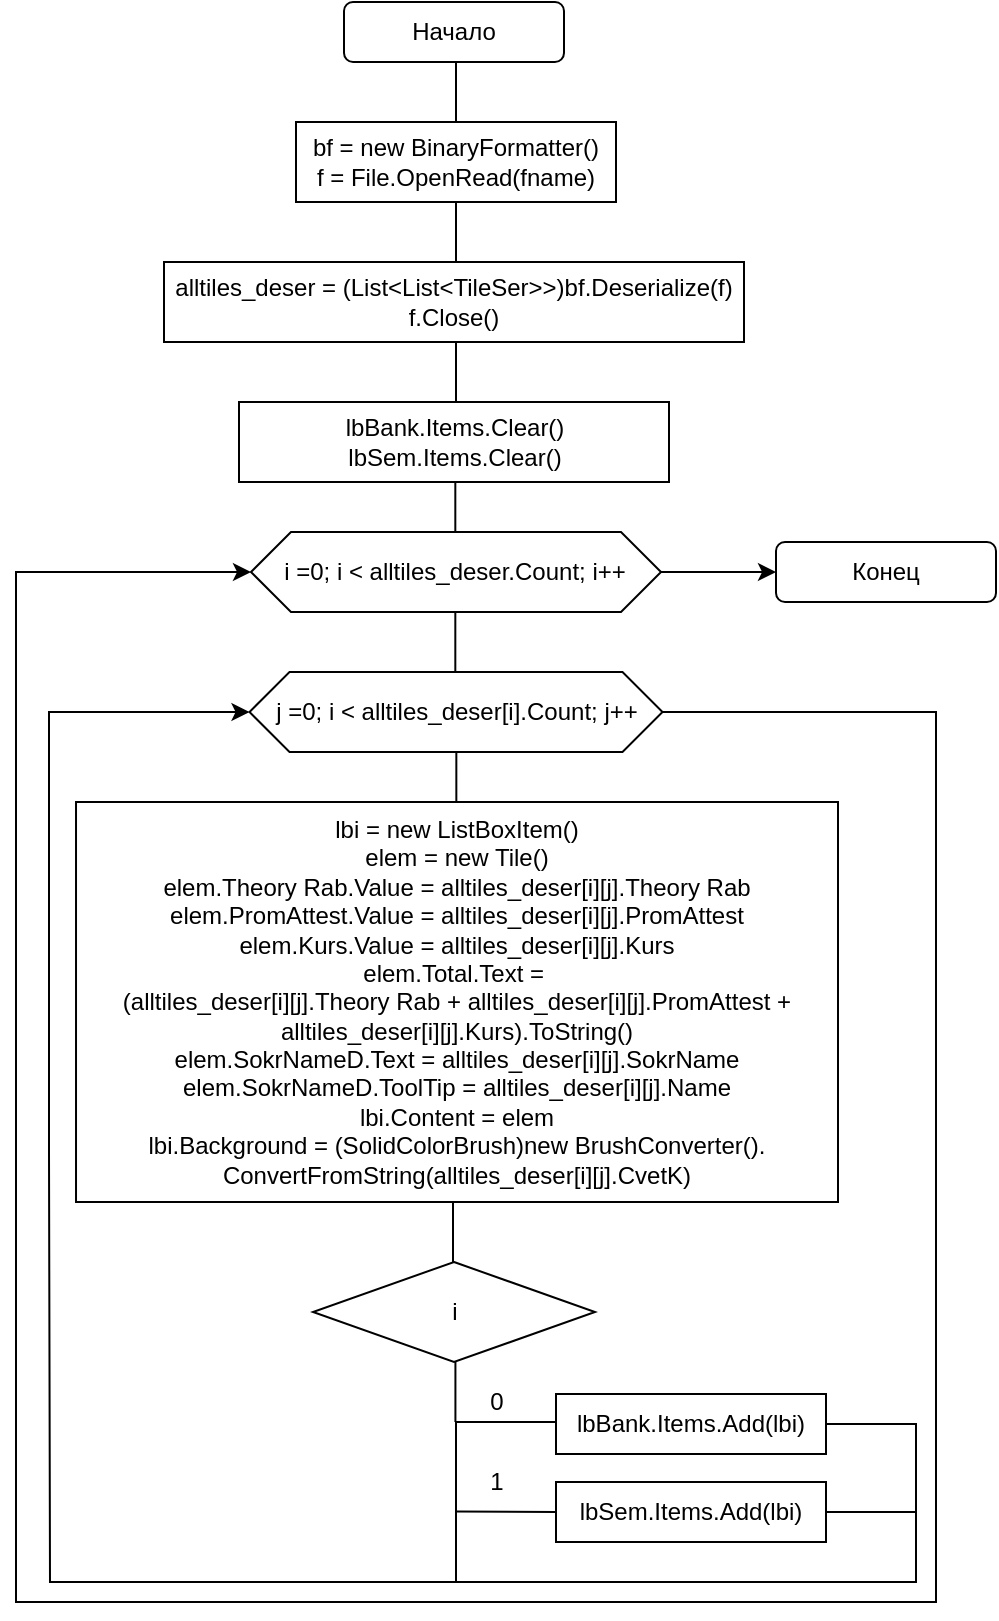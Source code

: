<mxfile version="17.4.2" type="device"><diagram id="6uwtyZQf_o_QPQNwGjp6" name="Страница 1"><mxGraphModel dx="1038" dy="660" grid="1" gridSize="10" guides="1" tooltips="1" connect="1" arrows="1" fold="1" page="1" pageScale="1" pageWidth="850" pageHeight="1100" math="0" shadow="0"><root><mxCell id="0"/><mxCell id="1" parent="0"/><mxCell id="ZLbj5Ill0qvHi0bRBAUY-1" value="Начало" style="rounded=1;whiteSpace=wrap;html=1;" parent="1" vertex="1"><mxGeometry x="384" y="20" width="110" height="30" as="geometry"/></mxCell><mxCell id="ZLbj5Ill0qvHi0bRBAUY-2" value="bf = new BinaryFormatter()&lt;br&gt;f = File.OpenRead(fname)" style="rounded=0;whiteSpace=wrap;html=1;" parent="1" vertex="1"><mxGeometry x="360" y="80" width="160" height="40" as="geometry"/></mxCell><mxCell id="ZLbj5Ill0qvHi0bRBAUY-8" value="" style="endArrow=none;html=1;rounded=0;entryX=0.5;entryY=1;entryDx=0;entryDy=0;" parent="1" edge="1"><mxGeometry width="50" height="50" relative="1" as="geometry"><mxPoint x="440" y="80" as="sourcePoint"/><mxPoint x="440" y="50" as="targetPoint"/></mxGeometry></mxCell><mxCell id="ZLbj5Ill0qvHi0bRBAUY-17" value="alltiles_deser = (List&amp;lt;List&amp;lt;TileSer&amp;gt;&amp;gt;)bf.Deserialize(f)&lt;br&gt;f.Close()" style="rounded=0;whiteSpace=wrap;html=1;" parent="1" vertex="1"><mxGeometry x="294" y="150" width="290" height="40" as="geometry"/></mxCell><mxCell id="ZLbj5Ill0qvHi0bRBAUY-18" value="" style="endArrow=none;html=1;rounded=0;entryX=0.5;entryY=1;entryDx=0;entryDy=0;" parent="1" edge="1"><mxGeometry width="50" height="50" relative="1" as="geometry"><mxPoint x="440" y="150" as="sourcePoint"/><mxPoint x="440" y="120" as="targetPoint"/></mxGeometry></mxCell><mxCell id="kxrFyiSwXJ0zJ18e-7tZ-1" value="lbBank.Items.Clear()&lt;br&gt;lbSem.Items.Clear()" style="rounded=0;whiteSpace=wrap;html=1;" vertex="1" parent="1"><mxGeometry x="331.5" y="220" width="215" height="40" as="geometry"/></mxCell><mxCell id="kxrFyiSwXJ0zJ18e-7tZ-2" value="" style="endArrow=none;html=1;rounded=0;entryX=0.5;entryY=1;entryDx=0;entryDy=0;" edge="1" parent="1"><mxGeometry width="50" height="50" relative="1" as="geometry"><mxPoint x="440" y="220" as="sourcePoint"/><mxPoint x="440" y="190" as="targetPoint"/></mxGeometry></mxCell><mxCell id="kxrFyiSwXJ0zJ18e-7tZ-27" value="" style="endArrow=none;html=1;rounded=0;entryX=0.5;entryY=1;entryDx=0;entryDy=0;" edge="1" parent="1"><mxGeometry width="50" height="50" relative="1" as="geometry"><mxPoint x="439.66" y="290" as="sourcePoint"/><mxPoint x="439.66" y="260" as="targetPoint"/></mxGeometry></mxCell><mxCell id="kxrFyiSwXJ0zJ18e-7tZ-29" value="" style="endArrow=none;html=1;rounded=0;entryX=0.5;entryY=1;entryDx=0;entryDy=0;" edge="1" parent="1"><mxGeometry width="50" height="50" relative="1" as="geometry"><mxPoint x="439.66" y="355" as="sourcePoint"/><mxPoint x="439.66" y="325" as="targetPoint"/></mxGeometry></mxCell><mxCell id="kxrFyiSwXJ0zJ18e-7tZ-30" value="" style="endArrow=none;html=1;rounded=0;exitX=0;exitY=0.5;exitDx=0;exitDy=0;startArrow=classic;startFill=1;entryX=1;entryY=0.5;entryDx=0;entryDy=0;" edge="1" parent="1" source="kxrFyiSwXJ0zJ18e-7tZ-34" target="kxrFyiSwXJ0zJ18e-7tZ-35"><mxGeometry width="50" height="50" relative="1" as="geometry"><mxPoint x="296" y="410" as="sourcePoint"/><mxPoint x="250" y="305" as="targetPoint"/><Array as="points"><mxPoint x="220" y="305"/><mxPoint x="220" y="820"/><mxPoint x="680" y="820"/><mxPoint x="680" y="375"/></Array></mxGeometry></mxCell><mxCell id="kxrFyiSwXJ0zJ18e-7tZ-31" value="" style="endArrow=none;html=1;rounded=0;entryX=0.5;entryY=1;entryDx=0;entryDy=0;" edge="1" parent="1"><mxGeometry width="50" height="50" relative="1" as="geometry"><mxPoint x="440.17" y="420" as="sourcePoint"/><mxPoint x="440.17" y="390" as="targetPoint"/></mxGeometry></mxCell><mxCell id="kxrFyiSwXJ0zJ18e-7tZ-32" value="&lt;div&gt;&lt;div&gt;lbi = new ListBoxItem()&lt;/div&gt;&lt;div&gt;elem = new Tile()&lt;/div&gt;&lt;/div&gt;&lt;div&gt;elem.Theory Rab.Value = alltiles_deser[i][j].Theory Rab&lt;/div&gt;&lt;div&gt;elem.PromAttest.Value = alltiles_deser[i][j].PromAttest&lt;/div&gt;&lt;div&gt;elem.Kurs.Value = alltiles_deser[i][j].Kurs&lt;/div&gt;&lt;div&gt;elem.Total.Text =&amp;nbsp;&lt;/div&gt;&lt;div&gt;(alltiles_deser[i][j].Theory Rab + alltiles_deser[i][j].PromAttest + alltiles_deser[i][j].Kurs).&lt;span&gt;ToString()&lt;/span&gt;&lt;/div&gt;&lt;div&gt;elem.SokrNameD.Text = alltiles_deser[i][j]&lt;span&gt;.SokrName&lt;/span&gt;&lt;/div&gt;&lt;div&gt;elem.SokrNameD.ToolTip = alltiles_deser[i][j]&lt;span&gt;.Name&lt;/span&gt;&lt;/div&gt;&lt;div&gt;lbi.Content = elem&lt;/div&gt;&lt;div&gt;lbi.Background =&amp;nbsp;&lt;span&gt;(SolidColorBrush)new BrushConverter().&lt;/span&gt;&lt;/div&gt;&lt;div&gt;ConvertFromString(alltiles_deser[i][j].CvetK)&lt;/div&gt;" style="rounded=0;whiteSpace=wrap;html=1;strokeWidth=1;" vertex="1" parent="1"><mxGeometry x="250.01" y="420" width="380.99" height="200" as="geometry"/></mxCell><mxCell id="kxrFyiSwXJ0zJ18e-7tZ-34" value="&lt;span&gt;i =0; i &amp;lt; alltiles_deser.Count; i++&lt;/span&gt;" style="shape=hexagon;perimeter=hexagonPerimeter2;whiteSpace=wrap;html=1;fixedSize=1;" vertex="1" parent="1"><mxGeometry x="337.49" y="285" width="205.01" height="40" as="geometry"/></mxCell><mxCell id="kxrFyiSwXJ0zJ18e-7tZ-35" value="j =0; i &amp;lt; alltiles_deser[i].Count; j++" style="shape=hexagon;perimeter=hexagonPerimeter2;whiteSpace=wrap;html=1;fixedSize=1;" vertex="1" parent="1"><mxGeometry x="336.75" y="355" width="206.5" height="40" as="geometry"/></mxCell><mxCell id="kxrFyiSwXJ0zJ18e-7tZ-36" value="" style="endArrow=none;html=1;rounded=0;startArrow=classic;startFill=1;entryX=1;entryY=0.5;entryDx=0;entryDy=0;" edge="1" parent="1" target="kxrFyiSwXJ0zJ18e-7tZ-34"><mxGeometry width="50" height="50" relative="1" as="geometry"><mxPoint x="600" y="305" as="sourcePoint"/><mxPoint x="530.01" y="301" as="targetPoint"/><Array as="points"><mxPoint x="595" y="305"/></Array></mxGeometry></mxCell><mxCell id="kxrFyiSwXJ0zJ18e-7tZ-38" value="" style="endArrow=none;html=1;rounded=0;exitX=0;exitY=0.5;exitDx=0;exitDy=0;startArrow=classic;startFill=1;" edge="1" parent="1" source="kxrFyiSwXJ0zJ18e-7tZ-35"><mxGeometry width="50" height="50" relative="1" as="geometry"><mxPoint x="190.51" y="615" as="sourcePoint"/><mxPoint x="440" y="810" as="targetPoint"/><Array as="points"><mxPoint x="236.5" y="375"/><mxPoint x="236.5" y="595"/><mxPoint x="237" y="810"/><mxPoint x="420" y="810"/></Array></mxGeometry></mxCell><mxCell id="kxrFyiSwXJ0zJ18e-7tZ-41" value="i" style="rhombus;whiteSpace=wrap;html=1;" vertex="1" parent="1"><mxGeometry x="368.5" y="650" width="141" height="50" as="geometry"/></mxCell><mxCell id="kxrFyiSwXJ0zJ18e-7tZ-42" value="" style="endArrow=none;html=1;rounded=0;entryX=0.5;entryY=1;entryDx=0;entryDy=0;" edge="1" parent="1"><mxGeometry width="50" height="50" relative="1" as="geometry"><mxPoint x="438.5" y="650" as="sourcePoint"/><mxPoint x="438.5" y="620" as="targetPoint"/></mxGeometry></mxCell><mxCell id="kxrFyiSwXJ0zJ18e-7tZ-44" value="" style="endArrow=none;html=1;rounded=0;" edge="1" parent="1"><mxGeometry width="50" height="50" relative="1" as="geometry"><mxPoint x="440" y="810" as="sourcePoint"/><mxPoint x="440" y="730" as="targetPoint"/></mxGeometry></mxCell><mxCell id="kxrFyiSwXJ0zJ18e-7tZ-45" value="" style="endArrow=none;html=1;rounded=0;entryX=0.5;entryY=1;entryDx=0;entryDy=0;" edge="1" parent="1"><mxGeometry width="50" height="50" relative="1" as="geometry"><mxPoint x="439.71" y="730" as="sourcePoint"/><mxPoint x="439.71" y="700" as="targetPoint"/></mxGeometry></mxCell><mxCell id="kxrFyiSwXJ0zJ18e-7tZ-46" value="" style="endArrow=none;html=1;rounded=0;" edge="1" parent="1"><mxGeometry width="50" height="50" relative="1" as="geometry"><mxPoint x="490" y="730" as="sourcePoint"/><mxPoint x="440" y="730" as="targetPoint"/></mxGeometry></mxCell><mxCell id="kxrFyiSwXJ0zJ18e-7tZ-47" value="lbBank.Items.Add(lbi)" style="rounded=0;whiteSpace=wrap;html=1;" vertex="1" parent="1"><mxGeometry x="490" y="716" width="135" height="30" as="geometry"/></mxCell><mxCell id="kxrFyiSwXJ0zJ18e-7tZ-48" value="lbSem.Items.Add(lbi)" style="rounded=0;whiteSpace=wrap;html=1;" vertex="1" parent="1"><mxGeometry x="490" y="760" width="135" height="30" as="geometry"/></mxCell><mxCell id="kxrFyiSwXJ0zJ18e-7tZ-49" value="" style="endArrow=none;html=1;rounded=0;" edge="1" parent="1"><mxGeometry width="50" height="50" relative="1" as="geometry"><mxPoint x="490" y="775" as="sourcePoint"/><mxPoint x="440" y="774.71" as="targetPoint"/></mxGeometry></mxCell><mxCell id="kxrFyiSwXJ0zJ18e-7tZ-50" value="" style="endArrow=none;html=1;rounded=0;entryX=1;entryY=0.5;entryDx=0;entryDy=0;" edge="1" parent="1" target="kxrFyiSwXJ0zJ18e-7tZ-47"><mxGeometry width="50" height="50" relative="1" as="geometry"><mxPoint x="440" y="810" as="sourcePoint"/><mxPoint x="655" y="731" as="targetPoint"/><Array as="points"><mxPoint x="670" y="810"/><mxPoint x="670" y="731"/></Array></mxGeometry></mxCell><mxCell id="kxrFyiSwXJ0zJ18e-7tZ-51" value="" style="endArrow=none;html=1;rounded=0;entryX=1;entryY=0.5;entryDx=0;entryDy=0;" edge="1" parent="1" target="kxrFyiSwXJ0zJ18e-7tZ-48"><mxGeometry width="50" height="50" relative="1" as="geometry"><mxPoint x="670" y="775" as="sourcePoint"/><mxPoint x="655" y="774.71" as="targetPoint"/></mxGeometry></mxCell><mxCell id="kxrFyiSwXJ0zJ18e-7tZ-52" value="0" style="text;html=1;align=center;verticalAlign=middle;resizable=0;points=[];autosize=1;strokeColor=none;fillColor=none;" vertex="1" parent="1"><mxGeometry x="450" y="710" width="20" height="20" as="geometry"/></mxCell><mxCell id="kxrFyiSwXJ0zJ18e-7tZ-53" value="1" style="text;html=1;align=center;verticalAlign=middle;resizable=0;points=[];autosize=1;strokeColor=none;fillColor=none;" vertex="1" parent="1"><mxGeometry x="450" y="750" width="20" height="20" as="geometry"/></mxCell><mxCell id="kxrFyiSwXJ0zJ18e-7tZ-54" value="Конец" style="rounded=1;whiteSpace=wrap;html=1;" vertex="1" parent="1"><mxGeometry x="600" y="290" width="110" height="30" as="geometry"/></mxCell></root></mxGraphModel></diagram></mxfile>